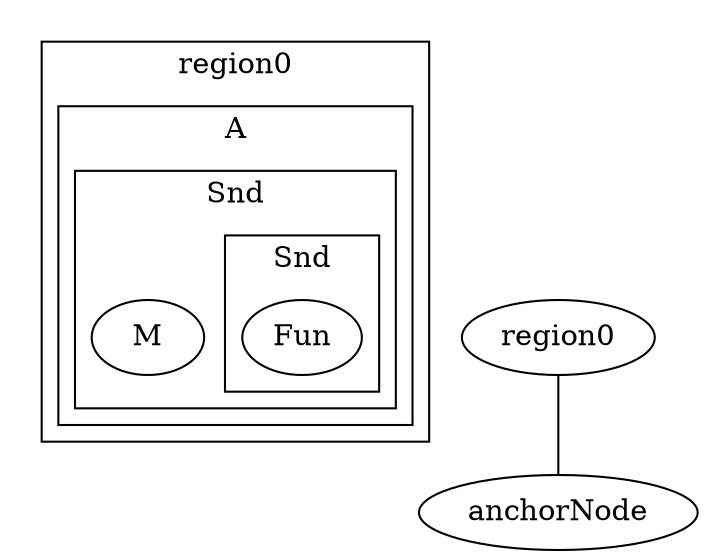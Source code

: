 graph testG {
	subgraph cluster_1 {
		color=white
		subgraph cluster_2 {
			color=black label=region0
			subgraph cluster_3 {
				label=A
				subgraph cluster_4 {
					label=Snd
					M
					subgraph cluster_5 {
						lbabel=Ready
						Fun
					}
				}
			}
		}
	}
	region0 -- anchorNode
}
